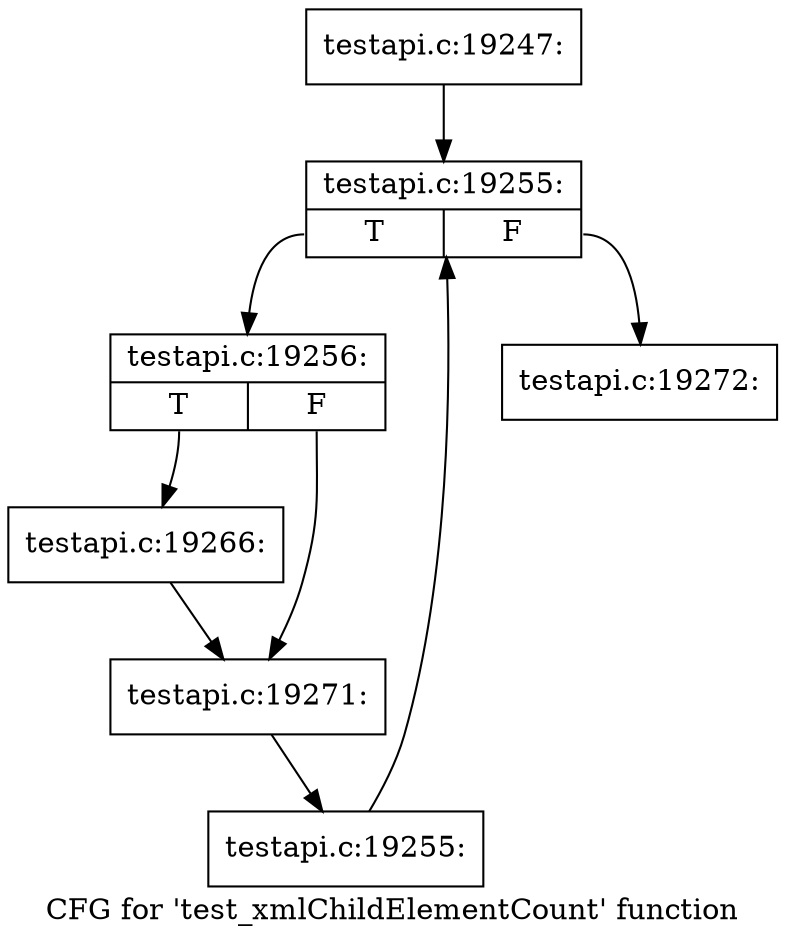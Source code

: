 digraph "CFG for 'test_xmlChildElementCount' function" {
	label="CFG for 'test_xmlChildElementCount' function";

	Node0x4b46970 [shape=record,label="{testapi.c:19247:}"];
	Node0x4b46970 -> Node0x4b54770;
	Node0x4b54770 [shape=record,label="{testapi.c:19255:|{<s0>T|<s1>F}}"];
	Node0x4b54770:s0 -> Node0x4b54a50;
	Node0x4b54770:s1 -> Node0x4b545d0;
	Node0x4b54a50 [shape=record,label="{testapi.c:19256:|{<s0>T|<s1>F}}"];
	Node0x4b54a50:s0 -> Node0x4b55910;
	Node0x4b54a50:s1 -> Node0x4b55c40;
	Node0x4b55910 [shape=record,label="{testapi.c:19266:}"];
	Node0x4b55910 -> Node0x4b55c40;
	Node0x4b55c40 [shape=record,label="{testapi.c:19271:}"];
	Node0x4b55c40 -> Node0x4b549c0;
	Node0x4b549c0 [shape=record,label="{testapi.c:19255:}"];
	Node0x4b549c0 -> Node0x4b54770;
	Node0x4b545d0 [shape=record,label="{testapi.c:19272:}"];
}
